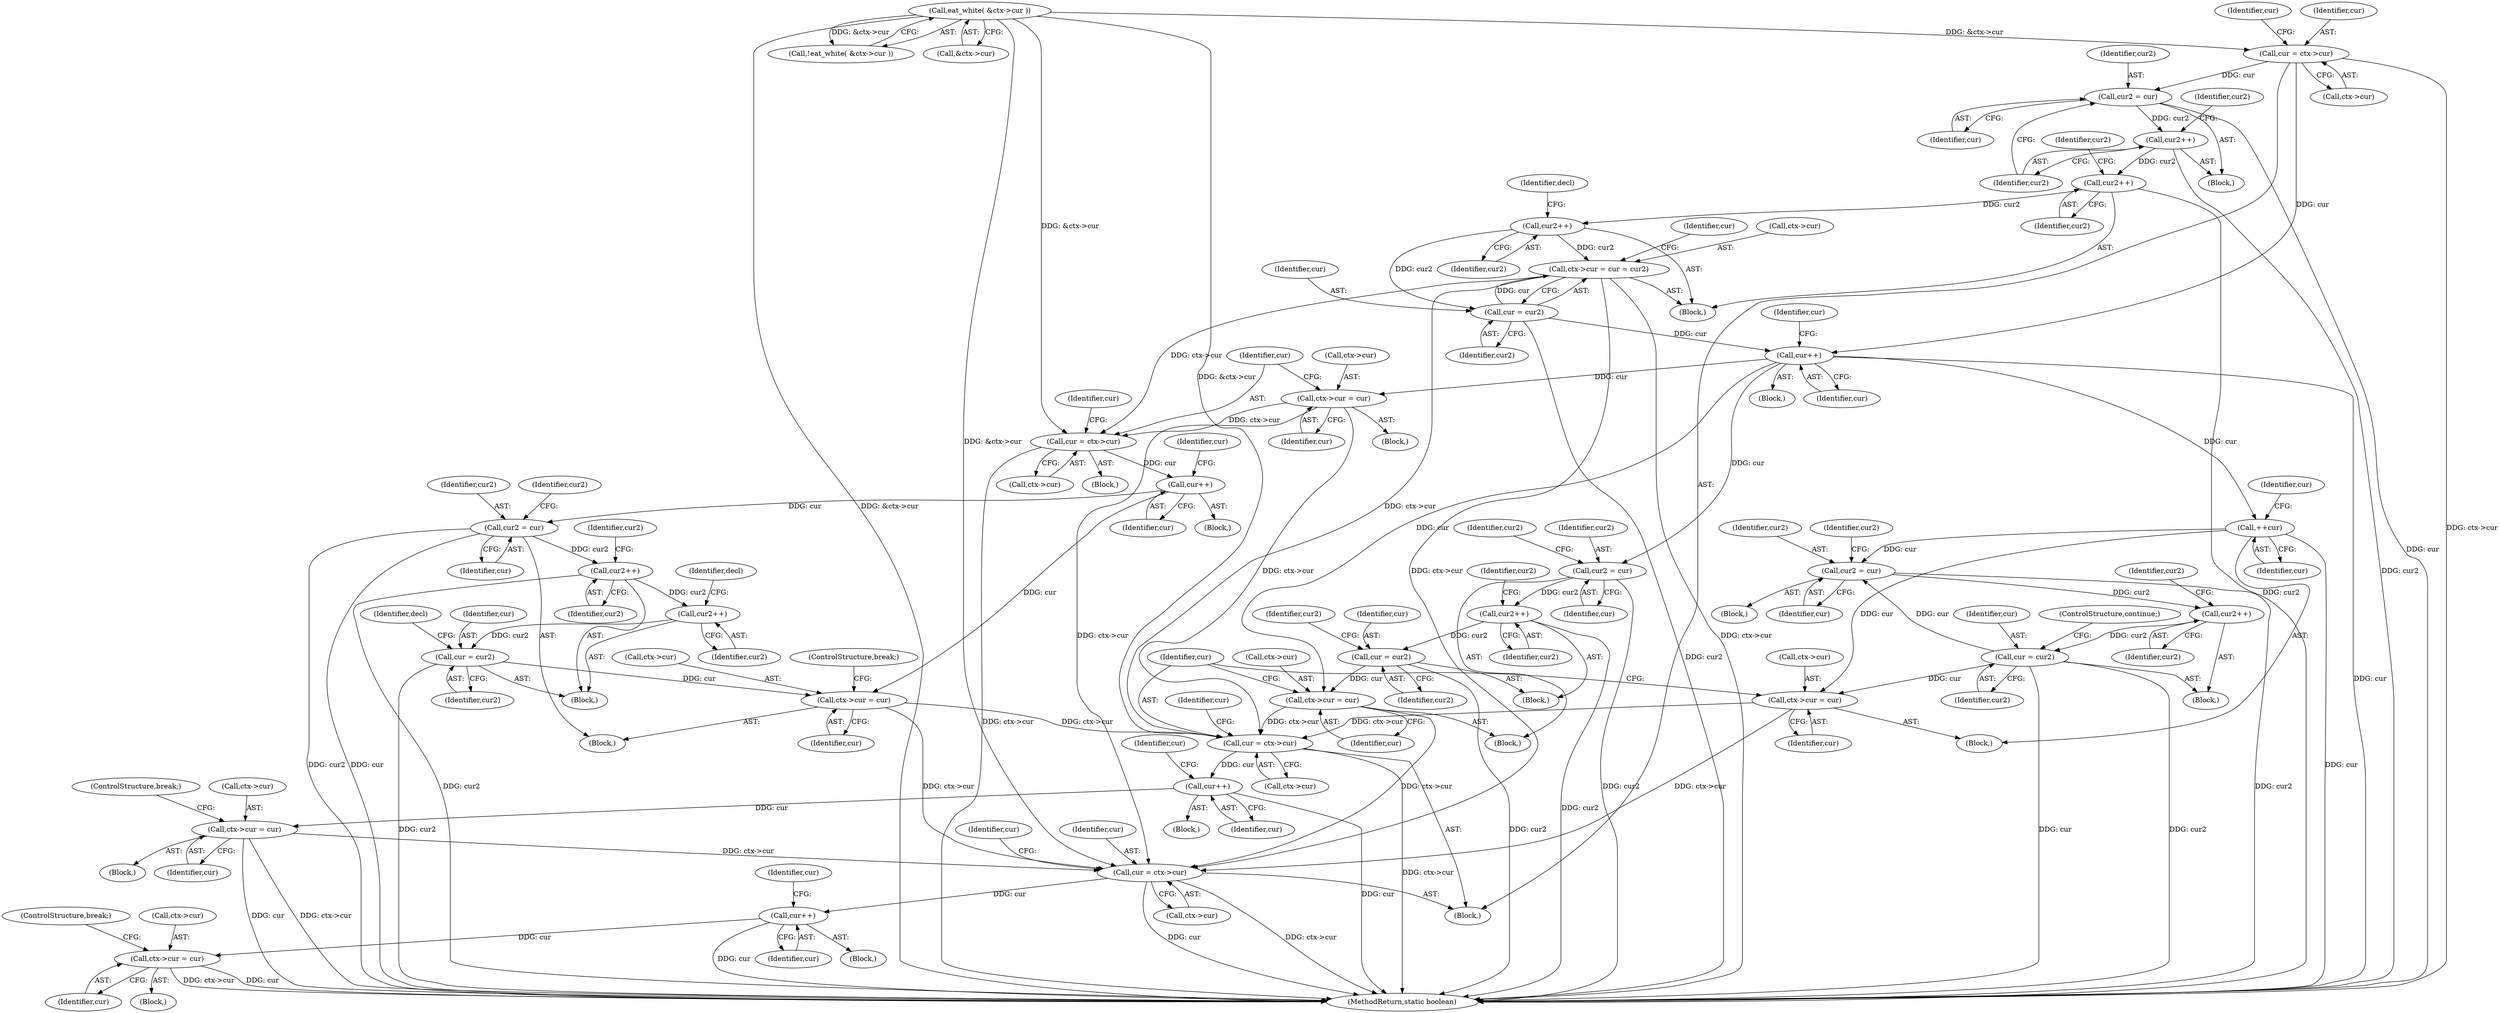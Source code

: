 digraph "0_virglrenderer_e534b51ca3c3cd25f3990589932a9ed711c59b27@pointer" {
"1003139" [label="(Call,cur2 = cur)"];
"1003125" [label="(Call,cur = ctx->cur)"];
"1002998" [label="(Call,eat_white( &ctx->cur ))"];
"1003142" [label="(Call,cur2++)"];
"1003165" [label="(Call,cur2++)"];
"1003197" [label="(Call,cur2++)"];
"1003213" [label="(Call,ctx->cur = cur = cur2)"];
"1003565" [label="(Call,cur = ctx->cur)"];
"1003579" [label="(Call,cur++)"];
"1003603" [label="(Call,cur2 = cur)"];
"1003615" [label="(Call,cur2++)"];
"1003647" [label="(Call,cur2++)"];
"1003656" [label="(Call,cur = cur2)"];
"1003673" [label="(Call,ctx->cur = cur)"];
"1003679" [label="(Call,cur = ctx->cur)"];
"1003697" [label="(Call,cur++)"];
"1003734" [label="(Call,ctx->cur = cur)"];
"1003750" [label="(Call,cur = ctx->cur)"];
"1003768" [label="(Call,cur++)"];
"1003798" [label="(Call,ctx->cur = cur)"];
"1003217" [label="(Call,cur = cur2)"];
"1003231" [label="(Call,cur++)"];
"1003277" [label="(Call,cur2 = cur)"];
"1003289" [label="(Call,cur2++)"];
"1003324" [label="(Call,cur = cur2)"];
"1003330" [label="(Call,ctx->cur = cur)"];
"1003391" [label="(Call,++cur)"];
"1003489" [label="(Call,cur2 = cur)"];
"1003501" [label="(Call,cur2++)"];
"1003506" [label="(Call,cur = cur2)"];
"1003540" [label="(Call,ctx->cur = cur)"];
"1003560" [label="(Call,ctx->cur = cur)"];
"1003614" [label="(Block,)"];
"1003561" [label="(Call,ctx->cur)"];
"1003125" [label="(Call,cur = ctx->cur)"];
"1003701" [label="(Identifier,cur)"];
"1003766" [label="(Block,)"];
"1003501" [label="(Call,cur2++)"];
"1003224" [label="(Identifier,cur)"];
"1003662" [label="(Identifier,decl)"];
"1003391" [label="(Call,++cur)"];
"1003500" [label="(Block,)"];
"1003616" [label="(Identifier,cur2)"];
"1003697" [label="(Call,cur++)"];
"1003674" [label="(Call,ctx->cur)"];
"1003802" [label="(Identifier,cur)"];
"1003326" [label="(Identifier,cur2)"];
"1003279" [label="(Identifier,cur)"];
"1003395" [label="(Identifier,cur)"];
"1003772" [label="(Identifier,cur)"];
"1003490" [label="(Identifier,cur2)"];
"1003677" [label="(Identifier,cur)"];
"1003738" [label="(Identifier,cur)"];
"1003228" [label="(Block,)"];
"1003657" [label="(Identifier,cur)"];
"1003142" [label="(Call,cur2++)"];
"1003803" [label="(ControlStructure,break;)"];
"1003566" [label="(Identifier,cur)"];
"1003509" [label="(ControlStructure,continue;)"];
"1003489" [label="(Call,cur2 = cur)"];
"1003719" [label="(Block,)"];
"1003132" [label="(Identifier,cur)"];
"1003152" [label="(Block,)"];
"1003494" [label="(Identifier,cur2)"];
"1003202" [label="(Identifier,decl)"];
"1003768" [label="(Call,cur++)"];
"1003604" [label="(Identifier,cur2)"];
"1003330" [label="(Call,ctx->cur = cur)"];
"1002997" [label="(Call,!eat_white( &ctx->cur ))"];
"1003564" [label="(Identifier,cur)"];
"1003750" [label="(Call,cur = ctx->cur)"];
"1003673" [label="(Call,ctx->cur = cur)"];
"1003658" [label="(Identifier,cur2)"];
"1003282" [label="(Identifier,cur2)"];
"1003235" [label="(Identifier,cur)"];
"1003790" [label="(Block,)"];
"1003686" [label="(Identifier,cur)"];
"1003146" [label="(Identifier,cur2)"];
"1003143" [label="(Identifier,cur2)"];
"1003580" [label="(Identifier,cur)"];
"1003197" [label="(Call,cur2++)"];
"1003698" [label="(Identifier,cur)"];
"1003232" [label="(Identifier,cur)"];
"1003240" [label="(Block,)"];
"1003392" [label="(Identifier,cur)"];
"1003751" [label="(Identifier,cur)"];
"1003331" [label="(Call,ctx->cur)"];
"1003541" [label="(Call,ctx->cur)"];
"1003540" [label="(Call,ctx->cur = cur)"];
"1003340" [label="(Block,)"];
"1003329" [label="(Identifier,cur2)"];
"1003288" [label="(Block,)"];
"1003735" [label="(Call,ctx->cur)"];
"1003505" [label="(Identifier,cur2)"];
"1003572" [label="(Identifier,cur)"];
"1003289" [label="(Call,cur2++)"];
"1003603" [label="(Call,cur2 = cur)"];
"1003546" [label="(Block,)"];
"1003488" [label="(Block,)"];
"1003605" [label="(Identifier,cur)"];
"1003198" [label="(Identifier,cur2)"];
"1003502" [label="(Identifier,cur2)"];
"1003325" [label="(Identifier,cur)"];
"1003218" [label="(Identifier,cur)"];
"1003491" [label="(Identifier,cur)"];
"1002986" [label="(Block,)"];
"1003506" [label="(Call,cur = cur2)"];
"1003619" [label="(Identifier,cur2)"];
"1003219" [label="(Identifier,cur2)"];
"1003552" [label="(Block,)"];
"1003293" [label="(Identifier,cur2)"];
"1003647" [label="(Call,cur2++)"];
"1003278" [label="(Identifier,cur2)"];
"1003565" [label="(Call,cur = ctx->cur)"];
"1003334" [label="(Identifier,cur)"];
"1003752" [label="(Call,ctx->cur)"];
"1003277" [label="(Call,cur2 = cur)"];
"1003165" [label="(Call,cur2++)"];
"1003769" [label="(Identifier,cur)"];
"1003139" [label="(Call,cur2 = cur)"];
"1003679" [label="(Call,cur = ctx->cur)"];
"1003757" [label="(Identifier,cur)"];
"1003798" [label="(Call,ctx->cur = cur)"];
"1003608" [label="(Identifier,cur2)"];
"1003567" [label="(Call,ctx->cur)"];
"1003739" [label="(ControlStructure,break;)"];
"1003127" [label="(Call,ctx->cur)"];
"1002999" [label="(Call,&ctx->cur)"];
"1003578" [label="(Block,)"];
"1003560" [label="(Call,ctx->cur = cur)"];
"1003166" [label="(Identifier,cur2)"];
"1003652" [label="(Identifier,decl)"];
"1003583" [label="(Identifier,cur)"];
"1003615" [label="(Call,cur2++)"];
"1003508" [label="(Identifier,cur2)"];
"1003140" [label="(Identifier,cur2)"];
"1003678" [label="(ControlStructure,break;)"];
"1003579" [label="(Call,cur++)"];
"1002998" [label="(Call,eat_white( &ctx->cur ))"];
"1003695" [label="(Block,)"];
"1003544" [label="(Identifier,cur)"];
"1003231" [label="(Call,cur++)"];
"1003217" [label="(Call,cur = cur2)"];
"1003290" [label="(Identifier,cur2)"];
"1003601" [label="(Block,)"];
"1003141" [label="(Identifier,cur)"];
"1003734" [label="(Call,ctx->cur = cur)"];
"1003169" [label="(Identifier,cur2)"];
"1003656" [label="(Call,cur = cur2)"];
"1004167" [label="(MethodReturn,static boolean)"];
"1003799" [label="(Call,ctx->cur)"];
"1003507" [label="(Identifier,cur)"];
"1003138" [label="(Block,)"];
"1003214" [label="(Call,ctx->cur)"];
"1003681" [label="(Call,ctx->cur)"];
"1003324" [label="(Call,cur = cur2)"];
"1003648" [label="(Identifier,cur2)"];
"1003126" [label="(Identifier,cur)"];
"1003213" [label="(Call,ctx->cur = cur = cur2)"];
"1003680" [label="(Identifier,cur)"];
"1003139" -> "1003138"  [label="AST: "];
"1003139" -> "1003141"  [label="CFG: "];
"1003140" -> "1003139"  [label="AST: "];
"1003141" -> "1003139"  [label="AST: "];
"1003143" -> "1003139"  [label="CFG: "];
"1003139" -> "1004167"  [label="DDG: cur"];
"1003125" -> "1003139"  [label="DDG: cur"];
"1003139" -> "1003142"  [label="DDG: cur2"];
"1003125" -> "1002986"  [label="AST: "];
"1003125" -> "1003127"  [label="CFG: "];
"1003126" -> "1003125"  [label="AST: "];
"1003127" -> "1003125"  [label="AST: "];
"1003132" -> "1003125"  [label="CFG: "];
"1003125" -> "1004167"  [label="DDG: ctx->cur"];
"1002998" -> "1003125"  [label="DDG: &ctx->cur"];
"1003125" -> "1003231"  [label="DDG: cur"];
"1002998" -> "1002997"  [label="AST: "];
"1002998" -> "1002999"  [label="CFG: "];
"1002999" -> "1002998"  [label="AST: "];
"1002997" -> "1002998"  [label="CFG: "];
"1002998" -> "1004167"  [label="DDG: &ctx->cur"];
"1002998" -> "1002997"  [label="DDG: &ctx->cur"];
"1002998" -> "1003565"  [label="DDG: &ctx->cur"];
"1002998" -> "1003679"  [label="DDG: &ctx->cur"];
"1002998" -> "1003750"  [label="DDG: &ctx->cur"];
"1003142" -> "1003138"  [label="AST: "];
"1003142" -> "1003143"  [label="CFG: "];
"1003143" -> "1003142"  [label="AST: "];
"1003146" -> "1003142"  [label="CFG: "];
"1003142" -> "1004167"  [label="DDG: cur2"];
"1003142" -> "1003165"  [label="DDG: cur2"];
"1003165" -> "1003152"  [label="AST: "];
"1003165" -> "1003166"  [label="CFG: "];
"1003166" -> "1003165"  [label="AST: "];
"1003169" -> "1003165"  [label="CFG: "];
"1003165" -> "1004167"  [label="DDG: cur2"];
"1003165" -> "1003197"  [label="DDG: cur2"];
"1003197" -> "1003152"  [label="AST: "];
"1003197" -> "1003198"  [label="CFG: "];
"1003198" -> "1003197"  [label="AST: "];
"1003202" -> "1003197"  [label="CFG: "];
"1003197" -> "1003213"  [label="DDG: cur2"];
"1003197" -> "1003217"  [label="DDG: cur2"];
"1003213" -> "1003152"  [label="AST: "];
"1003213" -> "1003217"  [label="CFG: "];
"1003214" -> "1003213"  [label="AST: "];
"1003217" -> "1003213"  [label="AST: "];
"1003224" -> "1003213"  [label="CFG: "];
"1003213" -> "1004167"  [label="DDG: ctx->cur"];
"1003217" -> "1003213"  [label="DDG: cur"];
"1003213" -> "1003565"  [label="DDG: ctx->cur"];
"1003213" -> "1003679"  [label="DDG: ctx->cur"];
"1003213" -> "1003750"  [label="DDG: ctx->cur"];
"1003565" -> "1003546"  [label="AST: "];
"1003565" -> "1003567"  [label="CFG: "];
"1003566" -> "1003565"  [label="AST: "];
"1003567" -> "1003565"  [label="AST: "];
"1003572" -> "1003565"  [label="CFG: "];
"1003565" -> "1004167"  [label="DDG: ctx->cur"];
"1003560" -> "1003565"  [label="DDG: ctx->cur"];
"1003565" -> "1003579"  [label="DDG: cur"];
"1003579" -> "1003578"  [label="AST: "];
"1003579" -> "1003580"  [label="CFG: "];
"1003580" -> "1003579"  [label="AST: "];
"1003583" -> "1003579"  [label="CFG: "];
"1003579" -> "1003603"  [label="DDG: cur"];
"1003579" -> "1003673"  [label="DDG: cur"];
"1003603" -> "1003601"  [label="AST: "];
"1003603" -> "1003605"  [label="CFG: "];
"1003604" -> "1003603"  [label="AST: "];
"1003605" -> "1003603"  [label="AST: "];
"1003608" -> "1003603"  [label="CFG: "];
"1003603" -> "1004167"  [label="DDG: cur"];
"1003603" -> "1004167"  [label="DDG: cur2"];
"1003603" -> "1003615"  [label="DDG: cur2"];
"1003615" -> "1003614"  [label="AST: "];
"1003615" -> "1003616"  [label="CFG: "];
"1003616" -> "1003615"  [label="AST: "];
"1003619" -> "1003615"  [label="CFG: "];
"1003615" -> "1004167"  [label="DDG: cur2"];
"1003615" -> "1003647"  [label="DDG: cur2"];
"1003647" -> "1003614"  [label="AST: "];
"1003647" -> "1003648"  [label="CFG: "];
"1003648" -> "1003647"  [label="AST: "];
"1003652" -> "1003647"  [label="CFG: "];
"1003647" -> "1003656"  [label="DDG: cur2"];
"1003656" -> "1003614"  [label="AST: "];
"1003656" -> "1003658"  [label="CFG: "];
"1003657" -> "1003656"  [label="AST: "];
"1003658" -> "1003656"  [label="AST: "];
"1003662" -> "1003656"  [label="CFG: "];
"1003656" -> "1004167"  [label="DDG: cur2"];
"1003656" -> "1003673"  [label="DDG: cur"];
"1003673" -> "1003601"  [label="AST: "];
"1003673" -> "1003677"  [label="CFG: "];
"1003674" -> "1003673"  [label="AST: "];
"1003677" -> "1003673"  [label="AST: "];
"1003678" -> "1003673"  [label="CFG: "];
"1003673" -> "1003679"  [label="DDG: ctx->cur"];
"1003673" -> "1003750"  [label="DDG: ctx->cur"];
"1003679" -> "1002986"  [label="AST: "];
"1003679" -> "1003681"  [label="CFG: "];
"1003680" -> "1003679"  [label="AST: "];
"1003681" -> "1003679"  [label="AST: "];
"1003686" -> "1003679"  [label="CFG: "];
"1003679" -> "1004167"  [label="DDG: ctx->cur"];
"1003330" -> "1003679"  [label="DDG: ctx->cur"];
"1003540" -> "1003679"  [label="DDG: ctx->cur"];
"1003560" -> "1003679"  [label="DDG: ctx->cur"];
"1003679" -> "1003697"  [label="DDG: cur"];
"1003697" -> "1003695"  [label="AST: "];
"1003697" -> "1003698"  [label="CFG: "];
"1003698" -> "1003697"  [label="AST: "];
"1003701" -> "1003697"  [label="CFG: "];
"1003697" -> "1004167"  [label="DDG: cur"];
"1003697" -> "1003734"  [label="DDG: cur"];
"1003734" -> "1003719"  [label="AST: "];
"1003734" -> "1003738"  [label="CFG: "];
"1003735" -> "1003734"  [label="AST: "];
"1003738" -> "1003734"  [label="AST: "];
"1003739" -> "1003734"  [label="CFG: "];
"1003734" -> "1004167"  [label="DDG: cur"];
"1003734" -> "1004167"  [label="DDG: ctx->cur"];
"1003734" -> "1003750"  [label="DDG: ctx->cur"];
"1003750" -> "1002986"  [label="AST: "];
"1003750" -> "1003752"  [label="CFG: "];
"1003751" -> "1003750"  [label="AST: "];
"1003752" -> "1003750"  [label="AST: "];
"1003757" -> "1003750"  [label="CFG: "];
"1003750" -> "1004167"  [label="DDG: ctx->cur"];
"1003750" -> "1004167"  [label="DDG: cur"];
"1003330" -> "1003750"  [label="DDG: ctx->cur"];
"1003540" -> "1003750"  [label="DDG: ctx->cur"];
"1003560" -> "1003750"  [label="DDG: ctx->cur"];
"1003750" -> "1003768"  [label="DDG: cur"];
"1003768" -> "1003766"  [label="AST: "];
"1003768" -> "1003769"  [label="CFG: "];
"1003769" -> "1003768"  [label="AST: "];
"1003772" -> "1003768"  [label="CFG: "];
"1003768" -> "1004167"  [label="DDG: cur"];
"1003768" -> "1003798"  [label="DDG: cur"];
"1003798" -> "1003790"  [label="AST: "];
"1003798" -> "1003802"  [label="CFG: "];
"1003799" -> "1003798"  [label="AST: "];
"1003802" -> "1003798"  [label="AST: "];
"1003803" -> "1003798"  [label="CFG: "];
"1003798" -> "1004167"  [label="DDG: ctx->cur"];
"1003798" -> "1004167"  [label="DDG: cur"];
"1003217" -> "1003219"  [label="CFG: "];
"1003218" -> "1003217"  [label="AST: "];
"1003219" -> "1003217"  [label="AST: "];
"1003217" -> "1004167"  [label="DDG: cur2"];
"1003217" -> "1003231"  [label="DDG: cur"];
"1003231" -> "1003228"  [label="AST: "];
"1003231" -> "1003232"  [label="CFG: "];
"1003232" -> "1003231"  [label="AST: "];
"1003235" -> "1003231"  [label="CFG: "];
"1003231" -> "1004167"  [label="DDG: cur"];
"1003231" -> "1003277"  [label="DDG: cur"];
"1003231" -> "1003330"  [label="DDG: cur"];
"1003231" -> "1003391"  [label="DDG: cur"];
"1003231" -> "1003560"  [label="DDG: cur"];
"1003277" -> "1003240"  [label="AST: "];
"1003277" -> "1003279"  [label="CFG: "];
"1003278" -> "1003277"  [label="AST: "];
"1003279" -> "1003277"  [label="AST: "];
"1003282" -> "1003277"  [label="CFG: "];
"1003277" -> "1004167"  [label="DDG: cur2"];
"1003277" -> "1003289"  [label="DDG: cur2"];
"1003289" -> "1003288"  [label="AST: "];
"1003289" -> "1003290"  [label="CFG: "];
"1003290" -> "1003289"  [label="AST: "];
"1003293" -> "1003289"  [label="CFG: "];
"1003289" -> "1004167"  [label="DDG: cur2"];
"1003289" -> "1003324"  [label="DDG: cur2"];
"1003324" -> "1003288"  [label="AST: "];
"1003324" -> "1003326"  [label="CFG: "];
"1003325" -> "1003324"  [label="AST: "];
"1003326" -> "1003324"  [label="AST: "];
"1003329" -> "1003324"  [label="CFG: "];
"1003324" -> "1004167"  [label="DDG: cur2"];
"1003324" -> "1003330"  [label="DDG: cur"];
"1003330" -> "1003240"  [label="AST: "];
"1003330" -> "1003334"  [label="CFG: "];
"1003331" -> "1003330"  [label="AST: "];
"1003334" -> "1003330"  [label="AST: "];
"1003680" -> "1003330"  [label="CFG: "];
"1003391" -> "1003340"  [label="AST: "];
"1003391" -> "1003392"  [label="CFG: "];
"1003392" -> "1003391"  [label="AST: "];
"1003395" -> "1003391"  [label="CFG: "];
"1003391" -> "1004167"  [label="DDG: cur"];
"1003391" -> "1003489"  [label="DDG: cur"];
"1003391" -> "1003540"  [label="DDG: cur"];
"1003489" -> "1003488"  [label="AST: "];
"1003489" -> "1003491"  [label="CFG: "];
"1003490" -> "1003489"  [label="AST: "];
"1003491" -> "1003489"  [label="AST: "];
"1003494" -> "1003489"  [label="CFG: "];
"1003489" -> "1004167"  [label="DDG: cur2"];
"1003506" -> "1003489"  [label="DDG: cur"];
"1003489" -> "1003501"  [label="DDG: cur2"];
"1003501" -> "1003500"  [label="AST: "];
"1003501" -> "1003502"  [label="CFG: "];
"1003502" -> "1003501"  [label="AST: "];
"1003505" -> "1003501"  [label="CFG: "];
"1003501" -> "1003506"  [label="DDG: cur2"];
"1003506" -> "1003500"  [label="AST: "];
"1003506" -> "1003508"  [label="CFG: "];
"1003507" -> "1003506"  [label="AST: "];
"1003508" -> "1003506"  [label="AST: "];
"1003509" -> "1003506"  [label="CFG: "];
"1003506" -> "1004167"  [label="DDG: cur"];
"1003506" -> "1004167"  [label="DDG: cur2"];
"1003506" -> "1003540"  [label="DDG: cur"];
"1003540" -> "1003340"  [label="AST: "];
"1003540" -> "1003544"  [label="CFG: "];
"1003541" -> "1003540"  [label="AST: "];
"1003544" -> "1003540"  [label="AST: "];
"1003680" -> "1003540"  [label="CFG: "];
"1003560" -> "1003552"  [label="AST: "];
"1003560" -> "1003564"  [label="CFG: "];
"1003561" -> "1003560"  [label="AST: "];
"1003564" -> "1003560"  [label="AST: "];
"1003566" -> "1003560"  [label="CFG: "];
}
